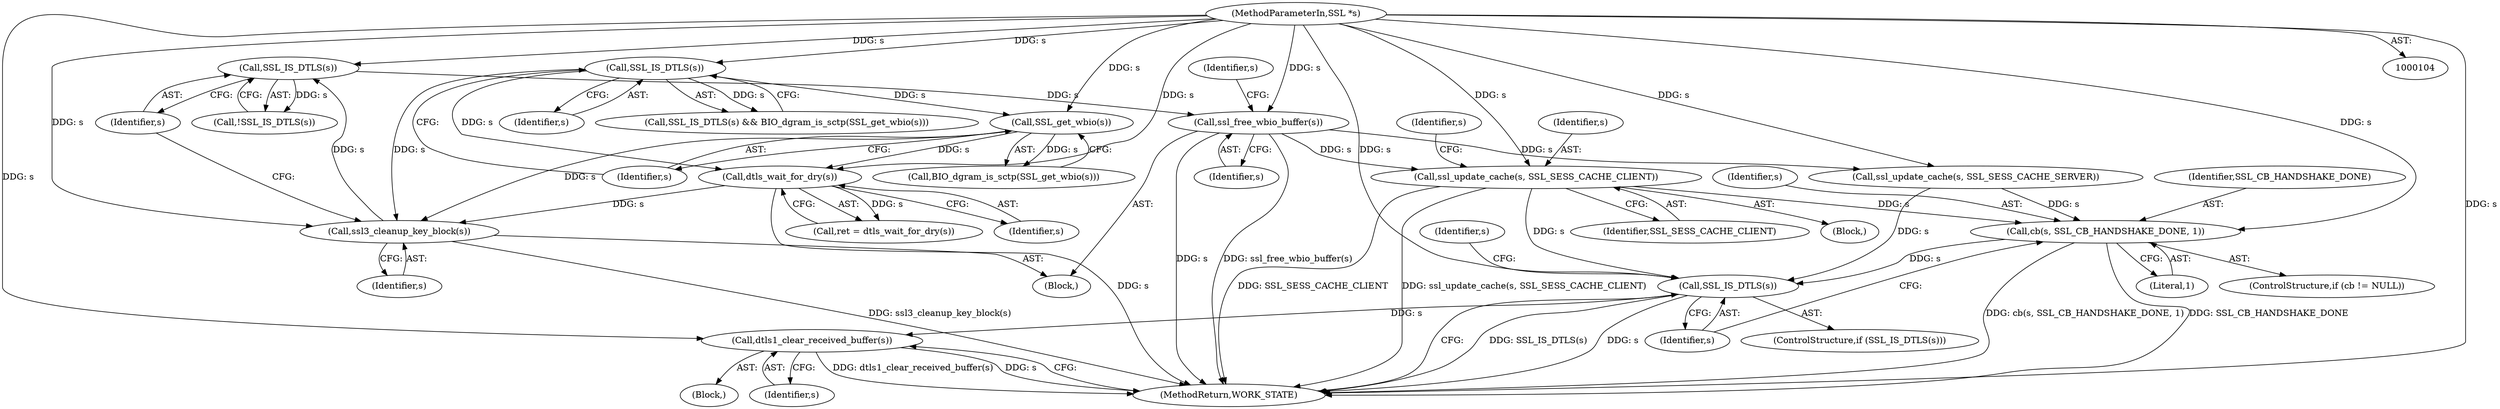 digraph "0_openssl_f5c7f5dfbaf0d2f7d946d0fe86f08e6bcb36ed0d_2@API" {
"1000199" [label="(Call,ssl_update_cache(s, SSL_SESS_CACHE_CLIENT))"];
"1000147" [label="(Call,ssl_free_wbio_buffer(s))"];
"1000135" [label="(Call,SSL_IS_DTLS(s))"];
"1000131" [label="(Call,ssl3_cleanup_key_block(s))"];
"1000114" [label="(Call,SSL_IS_DTLS(s))"];
"1000105" [label="(MethodParameterIn,SSL *s)"];
"1000117" [label="(Call,SSL_get_wbio(s))"];
"1000123" [label="(Call,dtls_wait_for_dry(s))"];
"1000258" [label="(Call,cb(s, SSL_CB_HANDSHAKE_DONE, 1))"];
"1000263" [label="(Call,SSL_IS_DTLS(s))"];
"1000287" [label="(Call,dtls1_clear_received_buffer(s))"];
"1000289" [label="(MethodReturn,WORK_STATE)"];
"1000131" [label="(Call,ssl3_cleanup_key_block(s))"];
"1000123" [label="(Call,dtls_wait_for_dry(s))"];
"1000261" [label="(Literal,1)"];
"1000117" [label="(Call,SSL_get_wbio(s))"];
"1000269" [label="(Identifier,s)"];
"1000151" [label="(Identifier,s)"];
"1000118" [label="(Identifier,s)"];
"1000201" [label="(Identifier,SSL_SESS_CACHE_CLIENT)"];
"1000198" [label="(Block,)"];
"1000262" [label="(ControlStructure,if (SSL_IS_DTLS(s)))"];
"1000115" [label="(Identifier,s)"];
"1000136" [label="(Identifier,s)"];
"1000121" [label="(Call,ret = dtls_wait_for_dry(s))"];
"1000132" [label="(Identifier,s)"];
"1000181" [label="(Call,ssl_update_cache(s, SSL_SESS_CACHE_SERVER))"];
"1000134" [label="(Call,!SSL_IS_DTLS(s))"];
"1000259" [label="(Identifier,s)"];
"1000135" [label="(Call,SSL_IS_DTLS(s))"];
"1000114" [label="(Call,SSL_IS_DTLS(s))"];
"1000200" [label="(Identifier,s)"];
"1000113" [label="(Call,SSL_IS_DTLS(s) && BIO_dgram_is_sctp(SSL_get_wbio(s)))"];
"1000265" [label="(Block,)"];
"1000105" [label="(MethodParameterIn,SSL *s)"];
"1000147" [label="(Call,ssl_free_wbio_buffer(s))"];
"1000287" [label="(Call,dtls1_clear_received_buffer(s))"];
"1000264" [label="(Identifier,s)"];
"1000258" [label="(Call,cb(s, SSL_CB_HANDSHAKE_DONE, 1))"];
"1000116" [label="(Call,BIO_dgram_is_sctp(SSL_get_wbio(s)))"];
"1000107" [label="(Block,)"];
"1000254" [label="(ControlStructure,if (cb != NULL))"];
"1000260" [label="(Identifier,SSL_CB_HANDSHAKE_DONE)"];
"1000148" [label="(Identifier,s)"];
"1000263" [label="(Call,SSL_IS_DTLS(s))"];
"1000199" [label="(Call,ssl_update_cache(s, SSL_SESS_CACHE_CLIENT))"];
"1000204" [label="(Identifier,s)"];
"1000288" [label="(Identifier,s)"];
"1000124" [label="(Identifier,s)"];
"1000199" -> "1000198"  [label="AST: "];
"1000199" -> "1000201"  [label="CFG: "];
"1000200" -> "1000199"  [label="AST: "];
"1000201" -> "1000199"  [label="AST: "];
"1000204" -> "1000199"  [label="CFG: "];
"1000199" -> "1000289"  [label="DDG: SSL_SESS_CACHE_CLIENT"];
"1000199" -> "1000289"  [label="DDG: ssl_update_cache(s, SSL_SESS_CACHE_CLIENT)"];
"1000147" -> "1000199"  [label="DDG: s"];
"1000105" -> "1000199"  [label="DDG: s"];
"1000199" -> "1000258"  [label="DDG: s"];
"1000199" -> "1000263"  [label="DDG: s"];
"1000147" -> "1000107"  [label="AST: "];
"1000147" -> "1000148"  [label="CFG: "];
"1000148" -> "1000147"  [label="AST: "];
"1000151" -> "1000147"  [label="CFG: "];
"1000147" -> "1000289"  [label="DDG: s"];
"1000147" -> "1000289"  [label="DDG: ssl_free_wbio_buffer(s)"];
"1000135" -> "1000147"  [label="DDG: s"];
"1000105" -> "1000147"  [label="DDG: s"];
"1000147" -> "1000181"  [label="DDG: s"];
"1000135" -> "1000134"  [label="AST: "];
"1000135" -> "1000136"  [label="CFG: "];
"1000136" -> "1000135"  [label="AST: "];
"1000134" -> "1000135"  [label="CFG: "];
"1000135" -> "1000134"  [label="DDG: s"];
"1000131" -> "1000135"  [label="DDG: s"];
"1000105" -> "1000135"  [label="DDG: s"];
"1000131" -> "1000107"  [label="AST: "];
"1000131" -> "1000132"  [label="CFG: "];
"1000132" -> "1000131"  [label="AST: "];
"1000136" -> "1000131"  [label="CFG: "];
"1000131" -> "1000289"  [label="DDG: ssl3_cleanup_key_block(s)"];
"1000114" -> "1000131"  [label="DDG: s"];
"1000117" -> "1000131"  [label="DDG: s"];
"1000123" -> "1000131"  [label="DDG: s"];
"1000105" -> "1000131"  [label="DDG: s"];
"1000114" -> "1000113"  [label="AST: "];
"1000114" -> "1000115"  [label="CFG: "];
"1000115" -> "1000114"  [label="AST: "];
"1000118" -> "1000114"  [label="CFG: "];
"1000113" -> "1000114"  [label="CFG: "];
"1000114" -> "1000113"  [label="DDG: s"];
"1000105" -> "1000114"  [label="DDG: s"];
"1000114" -> "1000117"  [label="DDG: s"];
"1000114" -> "1000123"  [label="DDG: s"];
"1000105" -> "1000104"  [label="AST: "];
"1000105" -> "1000289"  [label="DDG: s"];
"1000105" -> "1000117"  [label="DDG: s"];
"1000105" -> "1000123"  [label="DDG: s"];
"1000105" -> "1000181"  [label="DDG: s"];
"1000105" -> "1000258"  [label="DDG: s"];
"1000105" -> "1000263"  [label="DDG: s"];
"1000105" -> "1000287"  [label="DDG: s"];
"1000117" -> "1000116"  [label="AST: "];
"1000117" -> "1000118"  [label="CFG: "];
"1000118" -> "1000117"  [label="AST: "];
"1000116" -> "1000117"  [label="CFG: "];
"1000117" -> "1000116"  [label="DDG: s"];
"1000117" -> "1000123"  [label="DDG: s"];
"1000123" -> "1000121"  [label="AST: "];
"1000123" -> "1000124"  [label="CFG: "];
"1000124" -> "1000123"  [label="AST: "];
"1000121" -> "1000123"  [label="CFG: "];
"1000123" -> "1000289"  [label="DDG: s"];
"1000123" -> "1000121"  [label="DDG: s"];
"1000258" -> "1000254"  [label="AST: "];
"1000258" -> "1000261"  [label="CFG: "];
"1000259" -> "1000258"  [label="AST: "];
"1000260" -> "1000258"  [label="AST: "];
"1000261" -> "1000258"  [label="AST: "];
"1000264" -> "1000258"  [label="CFG: "];
"1000258" -> "1000289"  [label="DDG: SSL_CB_HANDSHAKE_DONE"];
"1000258" -> "1000289"  [label="DDG: cb(s, SSL_CB_HANDSHAKE_DONE, 1)"];
"1000181" -> "1000258"  [label="DDG: s"];
"1000258" -> "1000263"  [label="DDG: s"];
"1000263" -> "1000262"  [label="AST: "];
"1000263" -> "1000264"  [label="CFG: "];
"1000264" -> "1000263"  [label="AST: "];
"1000269" -> "1000263"  [label="CFG: "];
"1000289" -> "1000263"  [label="CFG: "];
"1000263" -> "1000289"  [label="DDG: SSL_IS_DTLS(s)"];
"1000263" -> "1000289"  [label="DDG: s"];
"1000181" -> "1000263"  [label="DDG: s"];
"1000263" -> "1000287"  [label="DDG: s"];
"1000287" -> "1000265"  [label="AST: "];
"1000287" -> "1000288"  [label="CFG: "];
"1000288" -> "1000287"  [label="AST: "];
"1000289" -> "1000287"  [label="CFG: "];
"1000287" -> "1000289"  [label="DDG: dtls1_clear_received_buffer(s)"];
"1000287" -> "1000289"  [label="DDG: s"];
}
